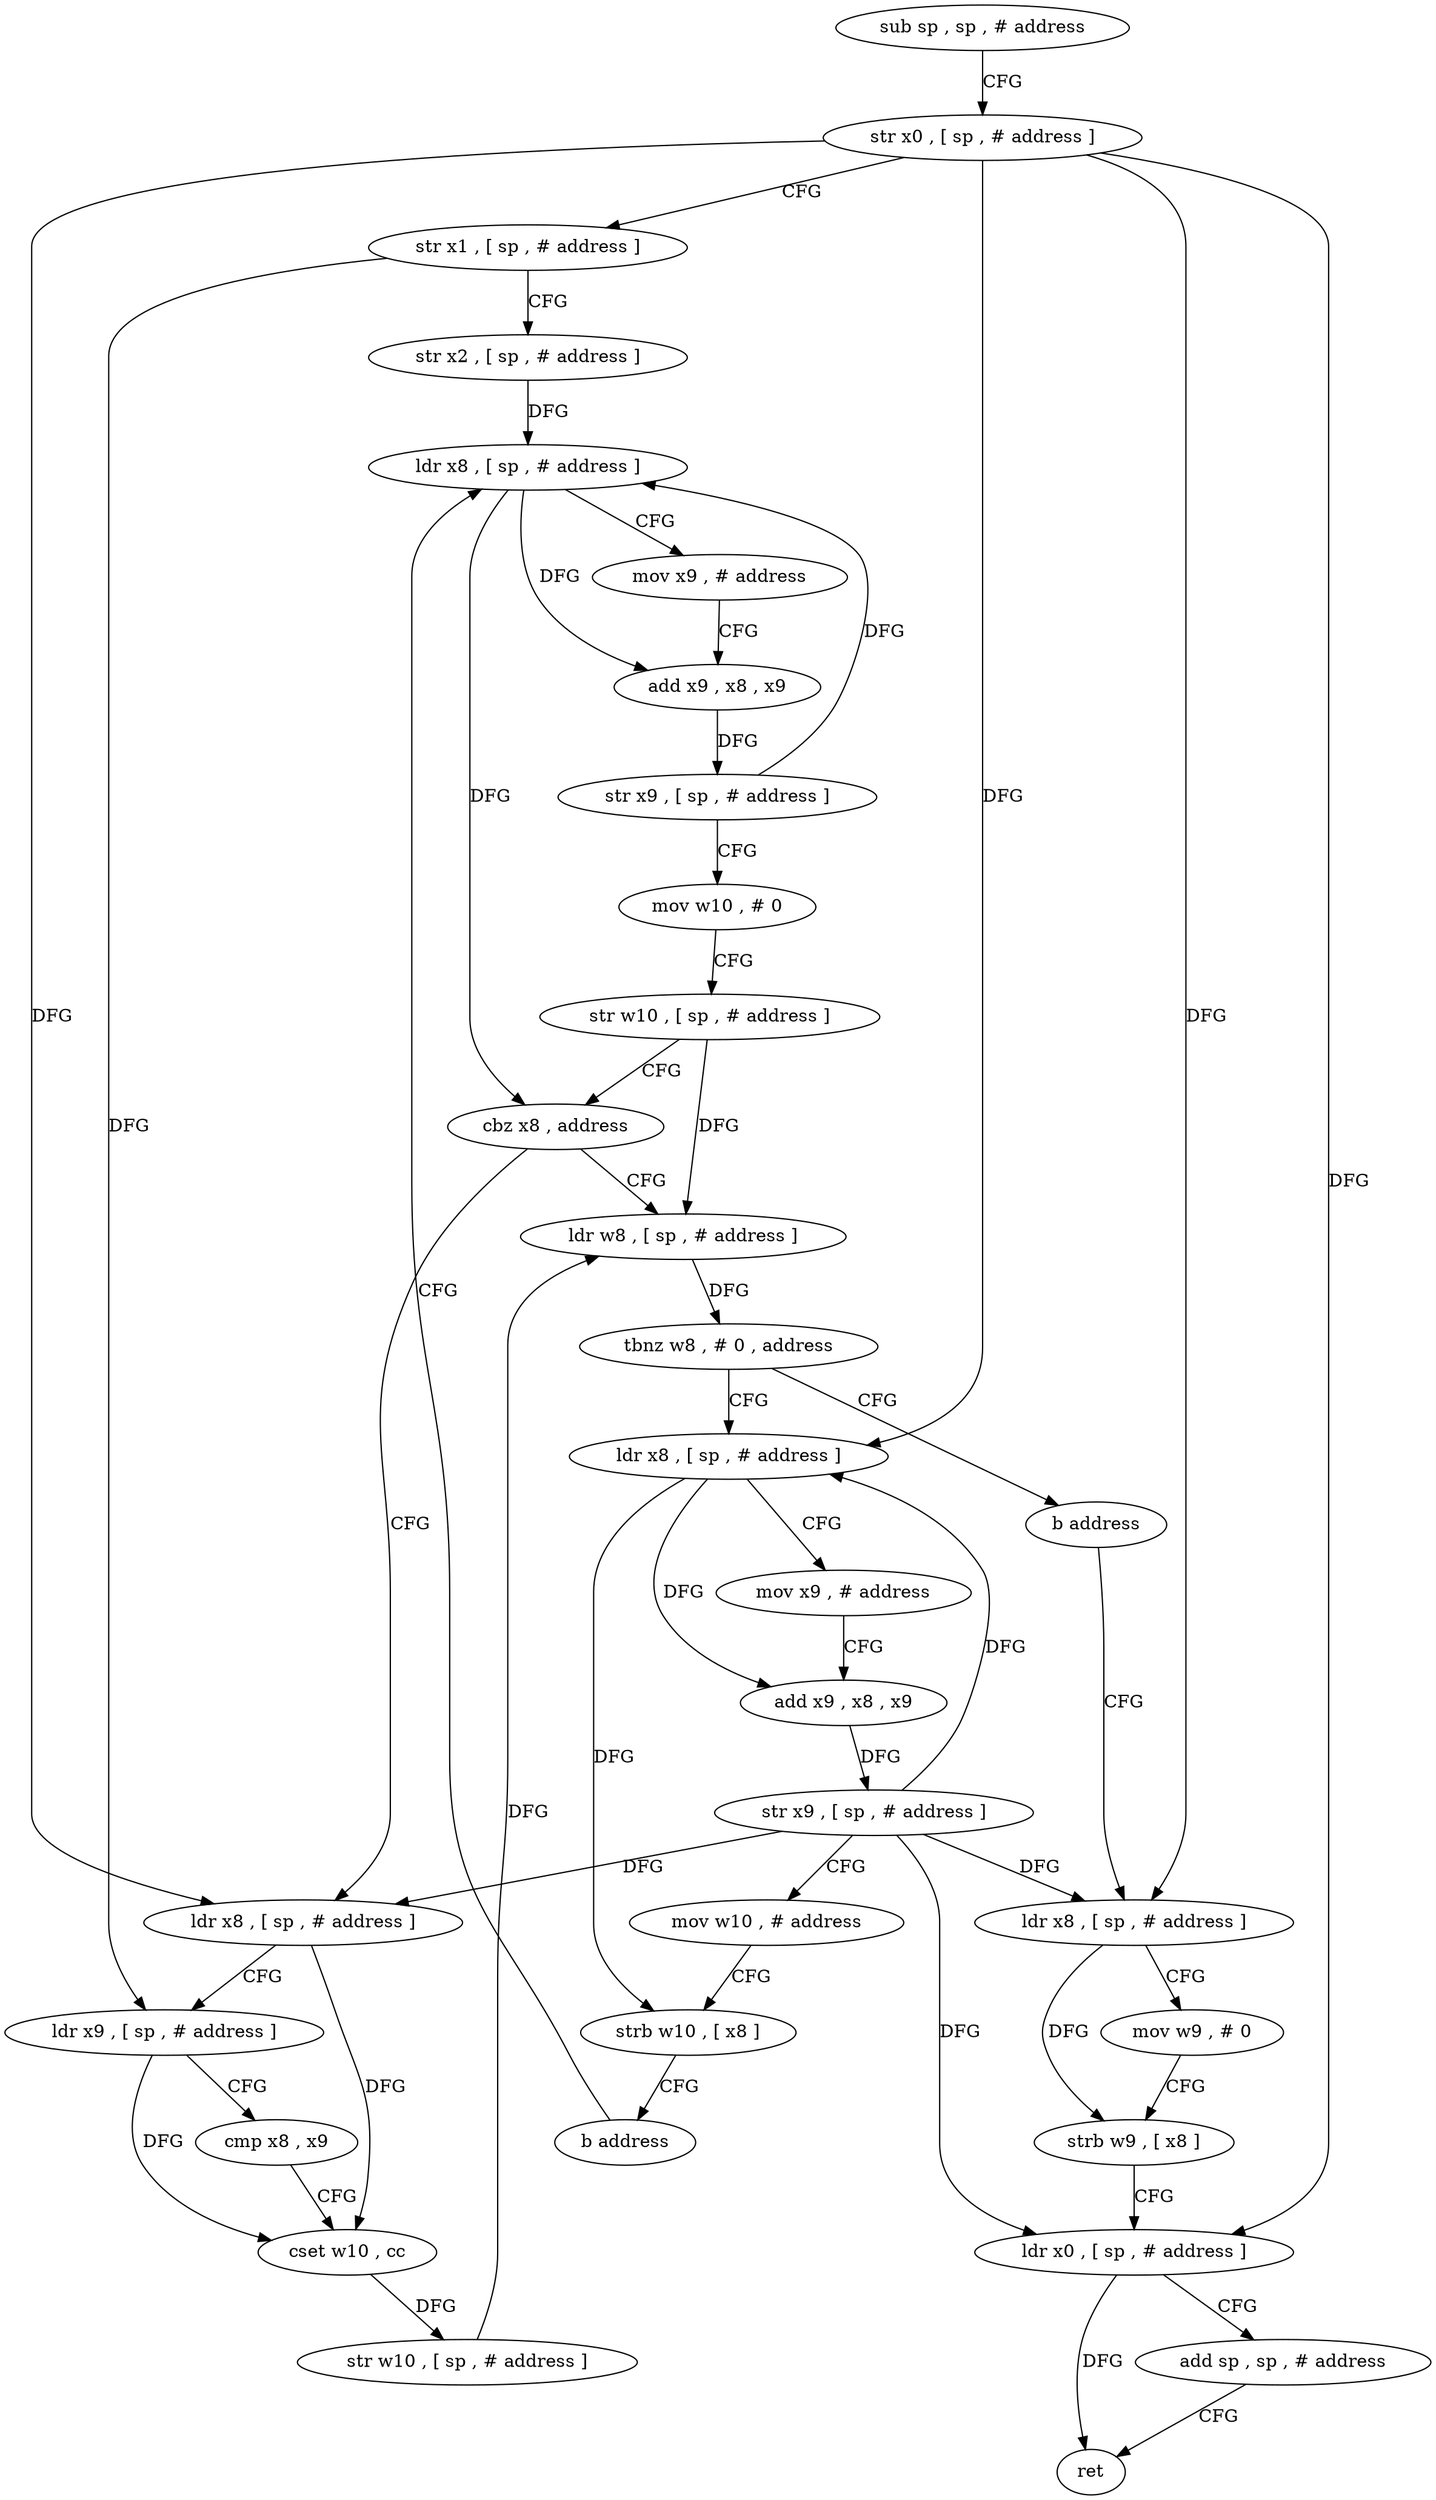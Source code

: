 digraph "func" {
"4288756" [label = "sub sp , sp , # address" ]
"4288760" [label = "str x0 , [ sp , # address ]" ]
"4288764" [label = "str x1 , [ sp , # address ]" ]
"4288768" [label = "str x2 , [ sp , # address ]" ]
"4288772" [label = "ldr x8 , [ sp , # address ]" ]
"4288820" [label = "ldr w8 , [ sp , # address ]" ]
"4288824" [label = "tbnz w8 , # 0 , address" ]
"4288832" [label = "ldr x8 , [ sp , # address ]" ]
"4288828" [label = "b address" ]
"4288800" [label = "ldr x8 , [ sp , # address ]" ]
"4288804" [label = "ldr x9 , [ sp , # address ]" ]
"4288808" [label = "cmp x8 , x9" ]
"4288812" [label = "cset w10 , cc" ]
"4288816" [label = "str w10 , [ sp , # address ]" ]
"4288836" [label = "mov x9 , # address" ]
"4288840" [label = "add x9 , x8 , x9" ]
"4288844" [label = "str x9 , [ sp , # address ]" ]
"4288848" [label = "mov w10 , # address" ]
"4288852" [label = "strb w10 , [ x8 ]" ]
"4288856" [label = "b address" ]
"4288860" [label = "ldr x8 , [ sp , # address ]" ]
"4288776" [label = "mov x9 , # address" ]
"4288780" [label = "add x9 , x8 , x9" ]
"4288784" [label = "str x9 , [ sp , # address ]" ]
"4288788" [label = "mov w10 , # 0" ]
"4288792" [label = "str w10 , [ sp , # address ]" ]
"4288796" [label = "cbz x8 , address" ]
"4288864" [label = "mov w9 , # 0" ]
"4288868" [label = "strb w9 , [ x8 ]" ]
"4288872" [label = "ldr x0 , [ sp , # address ]" ]
"4288876" [label = "add sp , sp , # address" ]
"4288880" [label = "ret" ]
"4288756" -> "4288760" [ label = "CFG" ]
"4288760" -> "4288764" [ label = "CFG" ]
"4288760" -> "4288800" [ label = "DFG" ]
"4288760" -> "4288832" [ label = "DFG" ]
"4288760" -> "4288860" [ label = "DFG" ]
"4288760" -> "4288872" [ label = "DFG" ]
"4288764" -> "4288768" [ label = "CFG" ]
"4288764" -> "4288804" [ label = "DFG" ]
"4288768" -> "4288772" [ label = "DFG" ]
"4288772" -> "4288776" [ label = "CFG" ]
"4288772" -> "4288780" [ label = "DFG" ]
"4288772" -> "4288796" [ label = "DFG" ]
"4288820" -> "4288824" [ label = "DFG" ]
"4288824" -> "4288832" [ label = "CFG" ]
"4288824" -> "4288828" [ label = "CFG" ]
"4288832" -> "4288836" [ label = "CFG" ]
"4288832" -> "4288840" [ label = "DFG" ]
"4288832" -> "4288852" [ label = "DFG" ]
"4288828" -> "4288860" [ label = "CFG" ]
"4288800" -> "4288804" [ label = "CFG" ]
"4288800" -> "4288812" [ label = "DFG" ]
"4288804" -> "4288808" [ label = "CFG" ]
"4288804" -> "4288812" [ label = "DFG" ]
"4288808" -> "4288812" [ label = "CFG" ]
"4288812" -> "4288816" [ label = "DFG" ]
"4288816" -> "4288820" [ label = "DFG" ]
"4288836" -> "4288840" [ label = "CFG" ]
"4288840" -> "4288844" [ label = "DFG" ]
"4288844" -> "4288848" [ label = "CFG" ]
"4288844" -> "4288800" [ label = "DFG" ]
"4288844" -> "4288832" [ label = "DFG" ]
"4288844" -> "4288860" [ label = "DFG" ]
"4288844" -> "4288872" [ label = "DFG" ]
"4288848" -> "4288852" [ label = "CFG" ]
"4288852" -> "4288856" [ label = "CFG" ]
"4288856" -> "4288772" [ label = "CFG" ]
"4288860" -> "4288864" [ label = "CFG" ]
"4288860" -> "4288868" [ label = "DFG" ]
"4288776" -> "4288780" [ label = "CFG" ]
"4288780" -> "4288784" [ label = "DFG" ]
"4288784" -> "4288788" [ label = "CFG" ]
"4288784" -> "4288772" [ label = "DFG" ]
"4288788" -> "4288792" [ label = "CFG" ]
"4288792" -> "4288796" [ label = "CFG" ]
"4288792" -> "4288820" [ label = "DFG" ]
"4288796" -> "4288820" [ label = "CFG" ]
"4288796" -> "4288800" [ label = "CFG" ]
"4288864" -> "4288868" [ label = "CFG" ]
"4288868" -> "4288872" [ label = "CFG" ]
"4288872" -> "4288876" [ label = "CFG" ]
"4288872" -> "4288880" [ label = "DFG" ]
"4288876" -> "4288880" [ label = "CFG" ]
}
